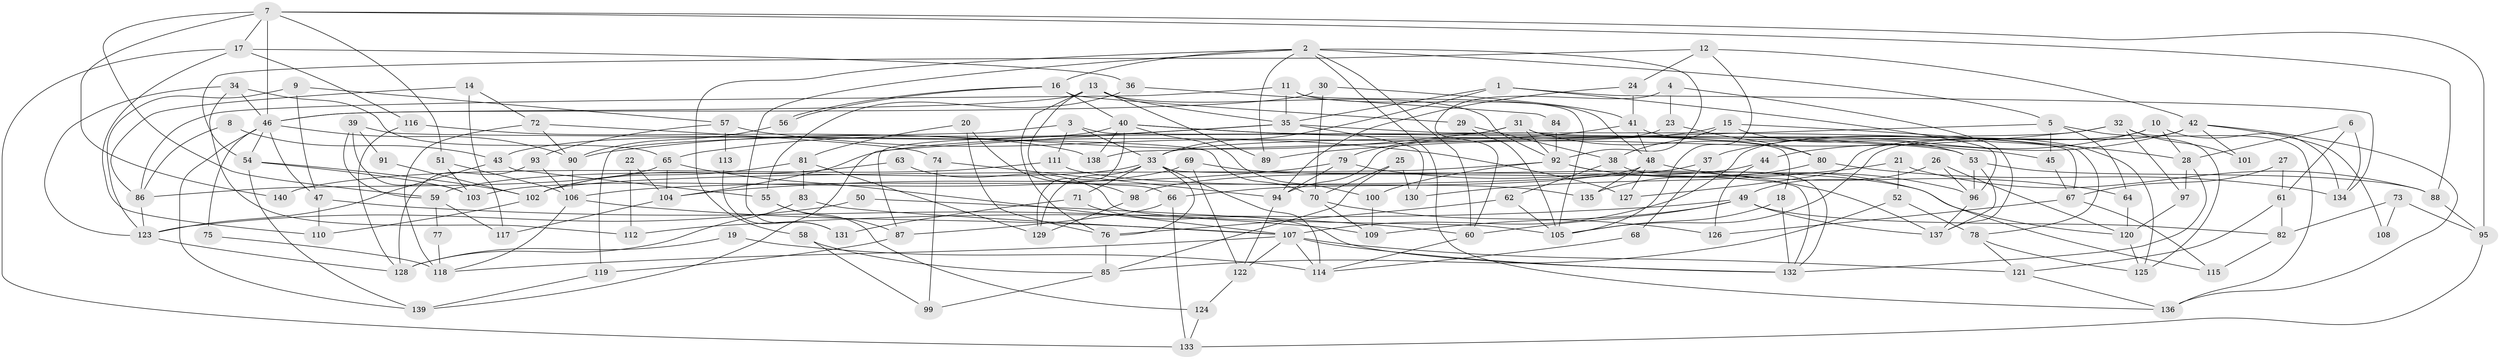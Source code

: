 // coarse degree distribution, {4: 0.18681318681318682, 11: 0.04395604395604396, 5: 0.17582417582417584, 6: 0.17582417582417584, 8: 0.054945054945054944, 7: 0.03296703296703297, 2: 0.07692307692307693, 3: 0.23076923076923078, 9: 0.02197802197802198}
// Generated by graph-tools (version 1.1) at 2025/23/03/03/25 07:23:56]
// undirected, 140 vertices, 280 edges
graph export_dot {
graph [start="1"]
  node [color=gray90,style=filled];
  1;
  2;
  3;
  4;
  5;
  6;
  7;
  8;
  9;
  10;
  11;
  12;
  13;
  14;
  15;
  16;
  17;
  18;
  19;
  20;
  21;
  22;
  23;
  24;
  25;
  26;
  27;
  28;
  29;
  30;
  31;
  32;
  33;
  34;
  35;
  36;
  37;
  38;
  39;
  40;
  41;
  42;
  43;
  44;
  45;
  46;
  47;
  48;
  49;
  50;
  51;
  52;
  53;
  54;
  55;
  56;
  57;
  58;
  59;
  60;
  61;
  62;
  63;
  64;
  65;
  66;
  67;
  68;
  69;
  70;
  71;
  72;
  73;
  74;
  75;
  76;
  77;
  78;
  79;
  80;
  81;
  82;
  83;
  84;
  85;
  86;
  87;
  88;
  89;
  90;
  91;
  92;
  93;
  94;
  95;
  96;
  97;
  98;
  99;
  100;
  101;
  102;
  103;
  104;
  105;
  106;
  107;
  108;
  109;
  110;
  111;
  112;
  113;
  114;
  115;
  116;
  117;
  118;
  119;
  120;
  121;
  122;
  123;
  124;
  125;
  126;
  127;
  128;
  129;
  130;
  131;
  132;
  133;
  134;
  135;
  136;
  137;
  138;
  139;
  140;
  1 -- 96;
  1 -- 33;
  1 -- 35;
  1 -- 134;
  2 -- 92;
  2 -- 89;
  2 -- 5;
  2 -- 16;
  2 -- 58;
  2 -- 60;
  2 -- 131;
  2 -- 136;
  3 -- 33;
  3 -- 18;
  3 -- 111;
  3 -- 119;
  4 -- 23;
  4 -- 137;
  4 -- 60;
  5 -- 64;
  5 -- 45;
  5 -- 125;
  5 -- 138;
  6 -- 134;
  6 -- 28;
  6 -- 61;
  7 -- 88;
  7 -- 59;
  7 -- 17;
  7 -- 46;
  7 -- 51;
  7 -- 95;
  7 -- 140;
  8 -- 86;
  8 -- 43;
  9 -- 123;
  9 -- 47;
  9 -- 57;
  10 -- 28;
  10 -- 107;
  10 -- 37;
  10 -- 134;
  11 -- 35;
  11 -- 105;
  11 -- 48;
  11 -- 86;
  12 -- 54;
  12 -- 105;
  12 -- 24;
  12 -- 42;
  13 -- 46;
  13 -- 35;
  13 -- 66;
  13 -- 76;
  13 -- 89;
  13 -- 92;
  14 -- 72;
  14 -- 86;
  14 -- 117;
  15 -- 28;
  15 -- 53;
  15 -- 38;
  15 -- 104;
  16 -- 56;
  16 -- 56;
  16 -- 29;
  16 -- 40;
  17 -- 110;
  17 -- 36;
  17 -- 116;
  17 -- 133;
  18 -- 105;
  18 -- 132;
  19 -- 114;
  19 -- 128;
  20 -- 76;
  20 -- 81;
  20 -- 98;
  21 -- 130;
  21 -- 88;
  21 -- 52;
  22 -- 112;
  22 -- 104;
  23 -- 94;
  23 -- 80;
  24 -- 41;
  24 -- 94;
  25 -- 70;
  25 -- 85;
  25 -- 130;
  26 -- 96;
  26 -- 49;
  26 -- 120;
  27 -- 61;
  27 -- 67;
  28 -- 132;
  28 -- 97;
  29 -- 38;
  29 -- 105;
  30 -- 46;
  30 -- 41;
  30 -- 70;
  31 -- 78;
  31 -- 87;
  31 -- 80;
  31 -- 90;
  31 -- 92;
  32 -- 136;
  32 -- 33;
  32 -- 89;
  32 -- 97;
  32 -- 101;
  33 -- 114;
  33 -- 132;
  33 -- 59;
  33 -- 71;
  33 -- 76;
  33 -- 129;
  34 -- 46;
  34 -- 65;
  34 -- 112;
  34 -- 123;
  35 -- 65;
  35 -- 67;
  35 -- 130;
  35 -- 139;
  36 -- 55;
  36 -- 84;
  37 -- 106;
  37 -- 68;
  38 -- 62;
  38 -- 132;
  39 -- 59;
  39 -- 70;
  39 -- 91;
  39 -- 103;
  40 -- 43;
  40 -- 45;
  40 -- 53;
  40 -- 100;
  40 -- 129;
  40 -- 138;
  41 -- 125;
  41 -- 48;
  41 -- 79;
  42 -- 44;
  42 -- 101;
  42 -- 105;
  42 -- 108;
  42 -- 127;
  42 -- 136;
  43 -- 55;
  43 -- 123;
  44 -- 98;
  44 -- 126;
  45 -- 67;
  46 -- 90;
  46 -- 47;
  46 -- 54;
  46 -- 75;
  46 -- 139;
  47 -- 109;
  47 -- 110;
  48 -- 127;
  48 -- 64;
  48 -- 66;
  48 -- 135;
  49 -- 60;
  49 -- 137;
  49 -- 82;
  49 -- 109;
  49 -- 112;
  50 -- 123;
  50 -- 60;
  51 -- 103;
  51 -- 106;
  52 -- 78;
  52 -- 85;
  53 -- 137;
  53 -- 88;
  53 -- 96;
  54 -- 139;
  54 -- 102;
  54 -- 103;
  55 -- 124;
  55 -- 87;
  56 -- 90;
  57 -- 93;
  57 -- 113;
  57 -- 127;
  58 -- 85;
  58 -- 99;
  59 -- 117;
  59 -- 77;
  60 -- 114;
  61 -- 82;
  61 -- 121;
  62 -- 76;
  62 -- 105;
  63 -- 102;
  63 -- 105;
  64 -- 120;
  65 -- 86;
  65 -- 104;
  65 -- 107;
  66 -- 87;
  66 -- 133;
  67 -- 115;
  67 -- 126;
  68 -- 114;
  69 -- 122;
  69 -- 103;
  69 -- 120;
  70 -- 109;
  70 -- 126;
  71 -- 132;
  71 -- 131;
  72 -- 90;
  72 -- 118;
  72 -- 74;
  73 -- 95;
  73 -- 82;
  73 -- 108;
  74 -- 99;
  74 -- 94;
  75 -- 118;
  76 -- 85;
  77 -- 118;
  78 -- 121;
  78 -- 125;
  79 -- 94;
  79 -- 104;
  79 -- 137;
  80 -- 134;
  80 -- 135;
  81 -- 102;
  81 -- 129;
  81 -- 83;
  82 -- 115;
  83 -- 107;
  83 -- 128;
  84 -- 92;
  85 -- 99;
  86 -- 123;
  87 -- 119;
  88 -- 95;
  90 -- 106;
  91 -- 102;
  92 -- 96;
  92 -- 100;
  92 -- 102;
  92 -- 115;
  93 -- 128;
  93 -- 106;
  94 -- 122;
  95 -- 133;
  96 -- 137;
  97 -- 120;
  98 -- 129;
  100 -- 109;
  102 -- 110;
  104 -- 117;
  106 -- 107;
  106 -- 118;
  107 -- 121;
  107 -- 114;
  107 -- 118;
  107 -- 122;
  107 -- 132;
  111 -- 135;
  111 -- 140;
  113 -- 131;
  116 -- 138;
  116 -- 128;
  119 -- 139;
  120 -- 125;
  121 -- 136;
  122 -- 124;
  123 -- 128;
  124 -- 133;
}
